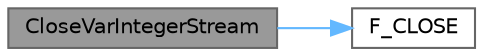 digraph "CloseVarIntegerStream"
{
 // LATEX_PDF_SIZE
  bgcolor="transparent";
  edge [fontname=Helvetica,fontsize=10,labelfontname=Helvetica,labelfontsize=10];
  node [fontname=Helvetica,fontsize=10,shape=box,height=0.2,width=0.4];
  rankdir="LR";
  Node1 [id="Node000001",label="CloseVarIntegerStream",height=0.2,width=0.4,color="gray40", fillcolor="grey60", style="filled", fontcolor="black",tooltip=" "];
  Node1 -> Node2 [id="edge2_Node000001_Node000002",color="steelblue1",style="solid",tooltip=" "];
  Node2 [id="Node000002",label="F_CLOSE",height=0.2,width=0.4,color="grey40", fillcolor="white", style="filled",URL="$dc/d5d/a00278.html#ad62e6a72675aa7b389460e97f4e6d998",tooltip=" "];
}
